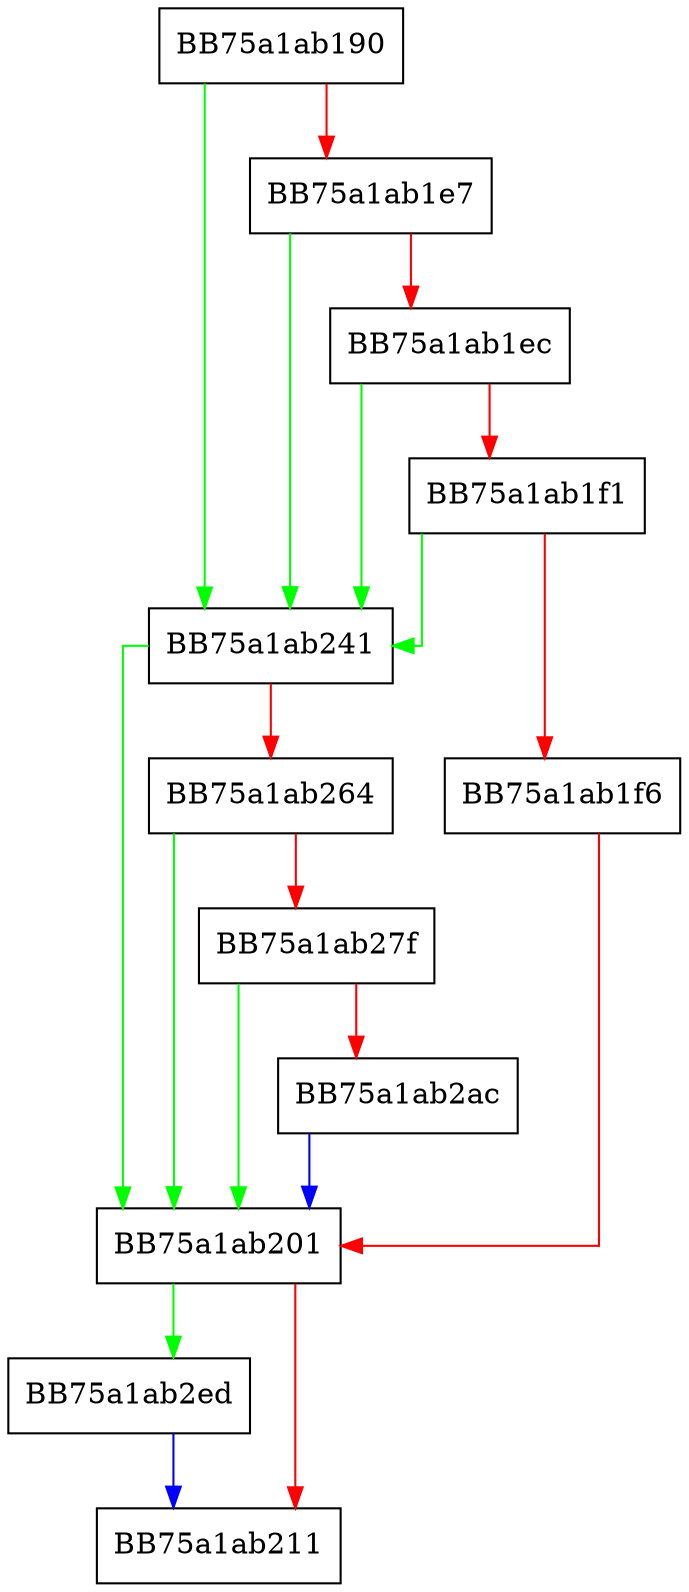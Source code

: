 digraph x32_parseint {
  node [shape="box"];
  graph [splines=ortho];
  BB75a1ab190 -> BB75a1ab241 [color="green"];
  BB75a1ab190 -> BB75a1ab1e7 [color="red"];
  BB75a1ab1e7 -> BB75a1ab241 [color="green"];
  BB75a1ab1e7 -> BB75a1ab1ec [color="red"];
  BB75a1ab1ec -> BB75a1ab241 [color="green"];
  BB75a1ab1ec -> BB75a1ab1f1 [color="red"];
  BB75a1ab1f1 -> BB75a1ab241 [color="green"];
  BB75a1ab1f1 -> BB75a1ab1f6 [color="red"];
  BB75a1ab1f6 -> BB75a1ab201 [color="red"];
  BB75a1ab201 -> BB75a1ab2ed [color="green"];
  BB75a1ab201 -> BB75a1ab211 [color="red"];
  BB75a1ab241 -> BB75a1ab201 [color="green"];
  BB75a1ab241 -> BB75a1ab264 [color="red"];
  BB75a1ab264 -> BB75a1ab201 [color="green"];
  BB75a1ab264 -> BB75a1ab27f [color="red"];
  BB75a1ab27f -> BB75a1ab201 [color="green"];
  BB75a1ab27f -> BB75a1ab2ac [color="red"];
  BB75a1ab2ac -> BB75a1ab201 [color="blue"];
  BB75a1ab2ed -> BB75a1ab211 [color="blue"];
}